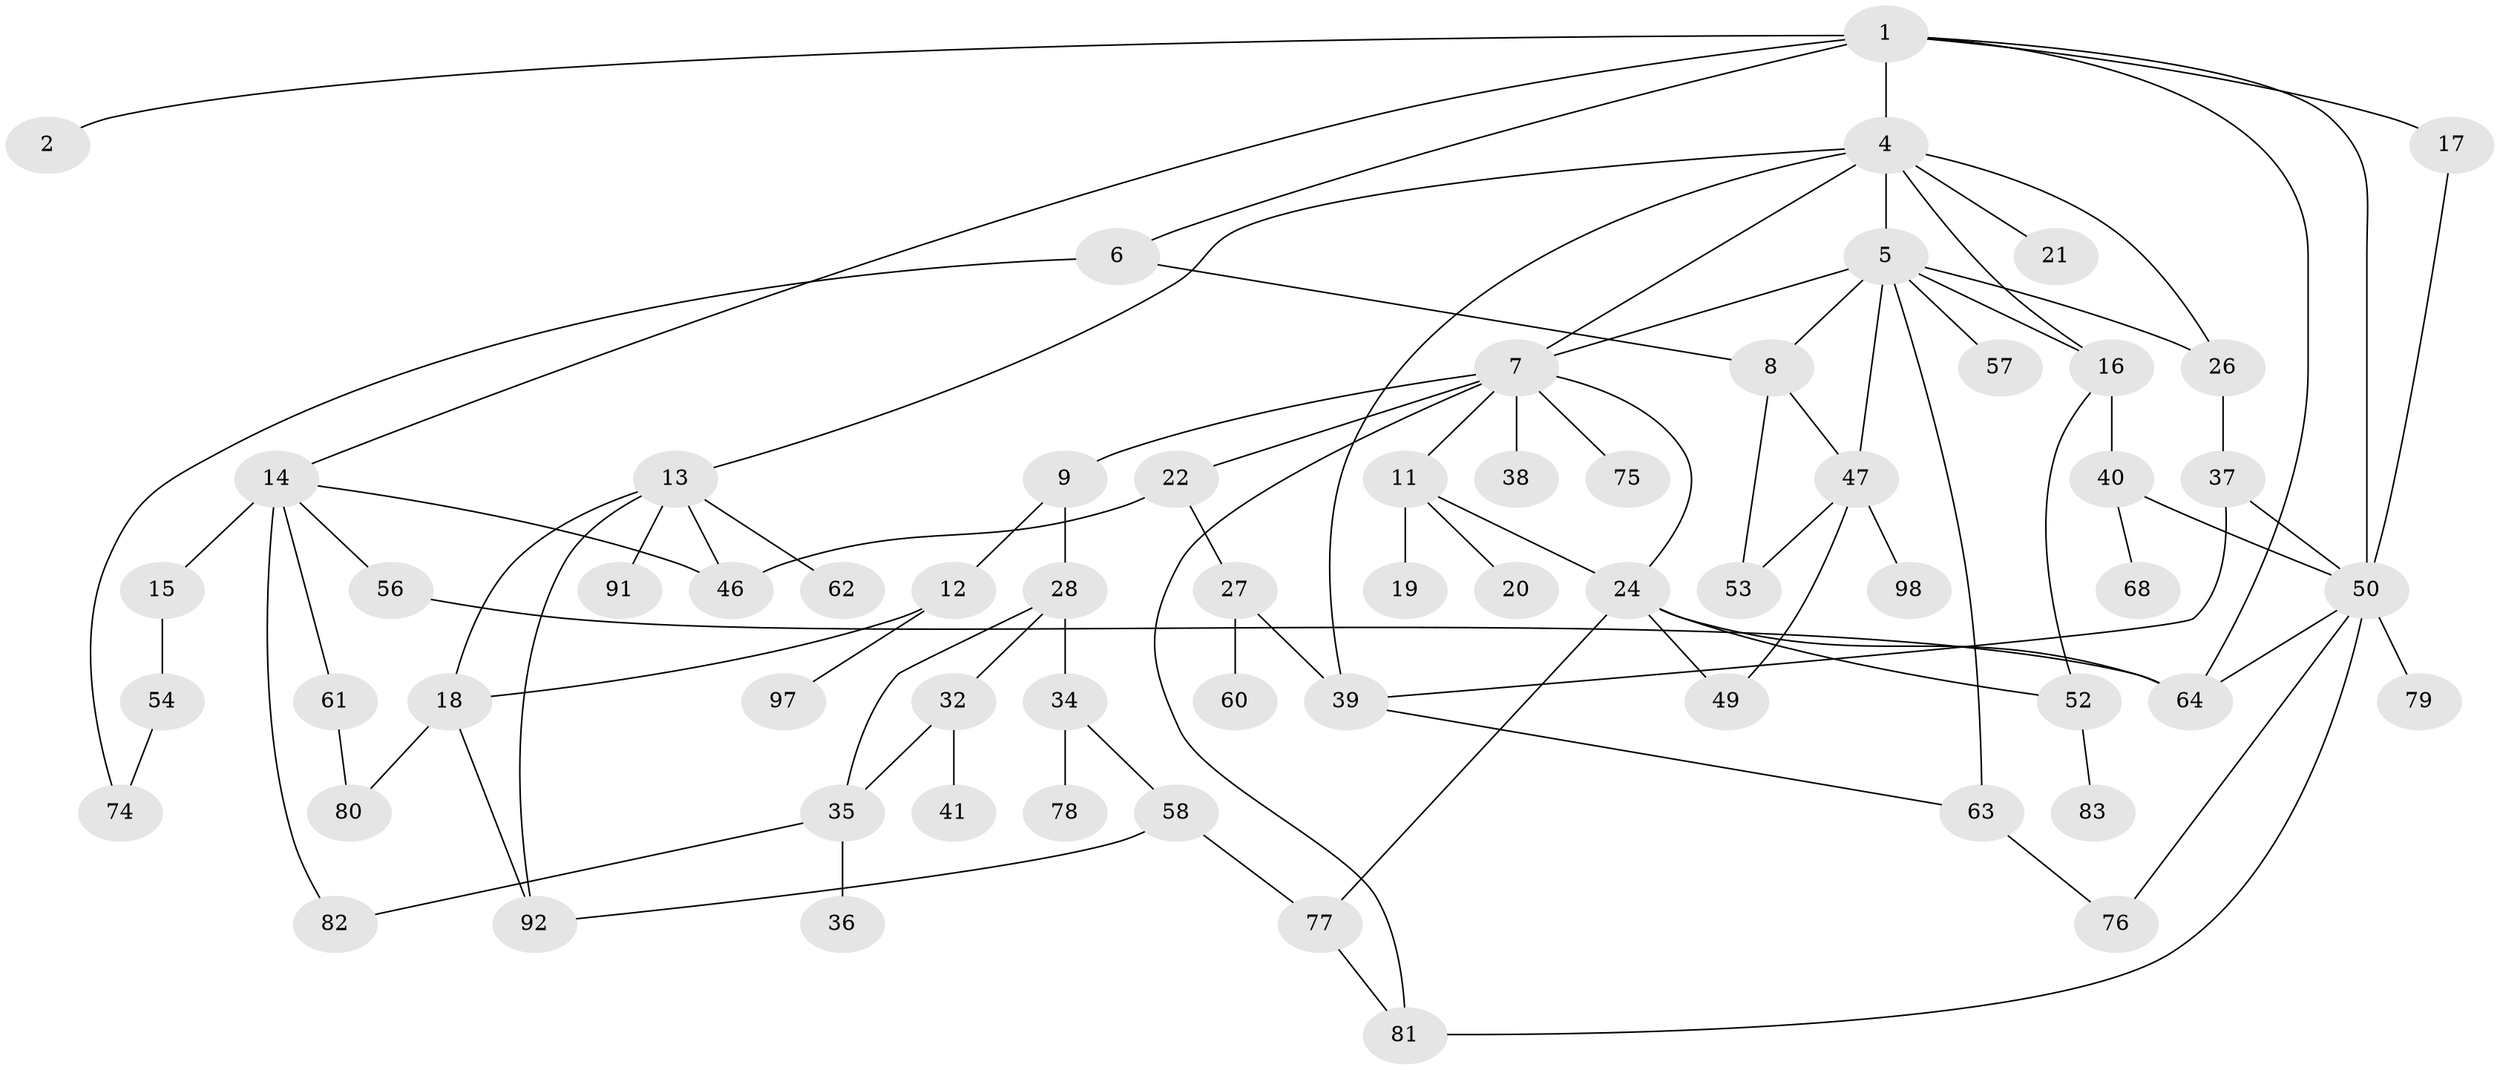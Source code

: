 // original degree distribution, {5: 0.04040404040404041, 1: 0.24242424242424243, 4: 0.1414141414141414, 7: 0.010101010101010102, 3: 0.25252525252525254, 6: 0.020202020202020204, 2: 0.2828282828282828, 8: 0.010101010101010102}
// Generated by graph-tools (version 1.1) at 2025/10/02/27/25 16:10:52]
// undirected, 63 vertices, 93 edges
graph export_dot {
graph [start="1"]
  node [color=gray90,style=filled];
  1 [super="+3"];
  2;
  4 [super="+42"];
  5 [super="+23"];
  6 [super="+48"];
  7 [super="+10"];
  8 [super="+44"];
  9;
  11;
  12 [super="+94"];
  13 [super="+45"];
  14 [super="+43"];
  15;
  16 [super="+31"];
  17 [super="+71"];
  18 [super="+25"];
  19 [super="+51"];
  20;
  21;
  22 [super="+55"];
  24 [super="+33"];
  26 [super="+69"];
  27 [super="+29"];
  28 [super="+30"];
  32 [super="+99"];
  34 [super="+89"];
  35;
  36;
  37;
  38;
  39 [super="+70"];
  40 [super="+59"];
  41;
  46 [super="+88"];
  47 [super="+66"];
  49;
  50 [super="+96"];
  52 [super="+67"];
  53;
  54 [super="+84"];
  56 [super="+72"];
  57;
  58 [super="+65"];
  60;
  61 [super="+95"];
  62;
  63 [super="+73"];
  64 [super="+86"];
  68;
  74;
  75;
  76;
  77 [super="+90"];
  78;
  79;
  80;
  81 [super="+85"];
  82 [super="+87"];
  83;
  91;
  92 [super="+93"];
  97;
  98;
  1 -- 2;
  1 -- 14;
  1 -- 50;
  1 -- 64;
  1 -- 4;
  1 -- 17;
  1 -- 6;
  4 -- 5;
  4 -- 7;
  4 -- 13;
  4 -- 16;
  4 -- 21;
  4 -- 26;
  4 -- 39;
  5 -- 57;
  5 -- 7;
  5 -- 26;
  5 -- 63;
  5 -- 47;
  5 -- 8;
  5 -- 16;
  6 -- 8;
  6 -- 74;
  7 -- 9;
  7 -- 11;
  7 -- 22;
  7 -- 81;
  7 -- 38;
  7 -- 24;
  7 -- 75;
  8 -- 47;
  8 -- 53;
  9 -- 12;
  9 -- 28;
  11 -- 19;
  11 -- 20;
  11 -- 24;
  12 -- 18;
  12 -- 97;
  13 -- 18;
  13 -- 46;
  13 -- 91;
  13 -- 92;
  13 -- 62;
  14 -- 15;
  14 -- 46;
  14 -- 61;
  14 -- 56;
  14 -- 82;
  15 -- 54;
  16 -- 52;
  16 -- 40;
  17 -- 50;
  18 -- 80;
  18 -- 92;
  22 -- 27;
  22 -- 46;
  24 -- 52;
  24 -- 77;
  24 -- 49;
  24 -- 64;
  26 -- 37;
  27 -- 60;
  27 -- 39;
  28 -- 35;
  28 -- 32;
  28 -- 34;
  32 -- 41;
  32 -- 35;
  34 -- 58;
  34 -- 78;
  35 -- 36;
  35 -- 82;
  37 -- 39;
  37 -- 50;
  39 -- 63;
  40 -- 68;
  40 -- 50;
  47 -- 98;
  47 -- 49;
  47 -- 53;
  50 -- 76;
  50 -- 79;
  50 -- 64;
  50 -- 81;
  52 -- 83;
  54 -- 74;
  56 -- 64;
  58 -- 92;
  58 -- 77;
  61 -- 80;
  63 -- 76;
  77 -- 81;
}
